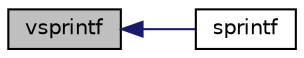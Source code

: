 digraph "vsprintf"
{
  edge [fontname="Helvetica",fontsize="10",labelfontname="Helvetica",labelfontsize="10"];
  node [fontname="Helvetica",fontsize="10",shape=record];
  rankdir="LR";
  Node1 [label="vsprintf",height=0.2,width=0.4,color="black", fillcolor="grey75", style="filled" fontcolor="black"];
  Node1 -> Node2 [dir="back",color="midnightblue",fontsize="10",style="solid",fontname="Helvetica"];
  Node2 [label="sprintf",height=0.2,width=0.4,color="black", fillcolor="white", style="filled",URL="$printf_8h.html#a82204d6b09f5bc154c96354f33aab9b7"];
}
